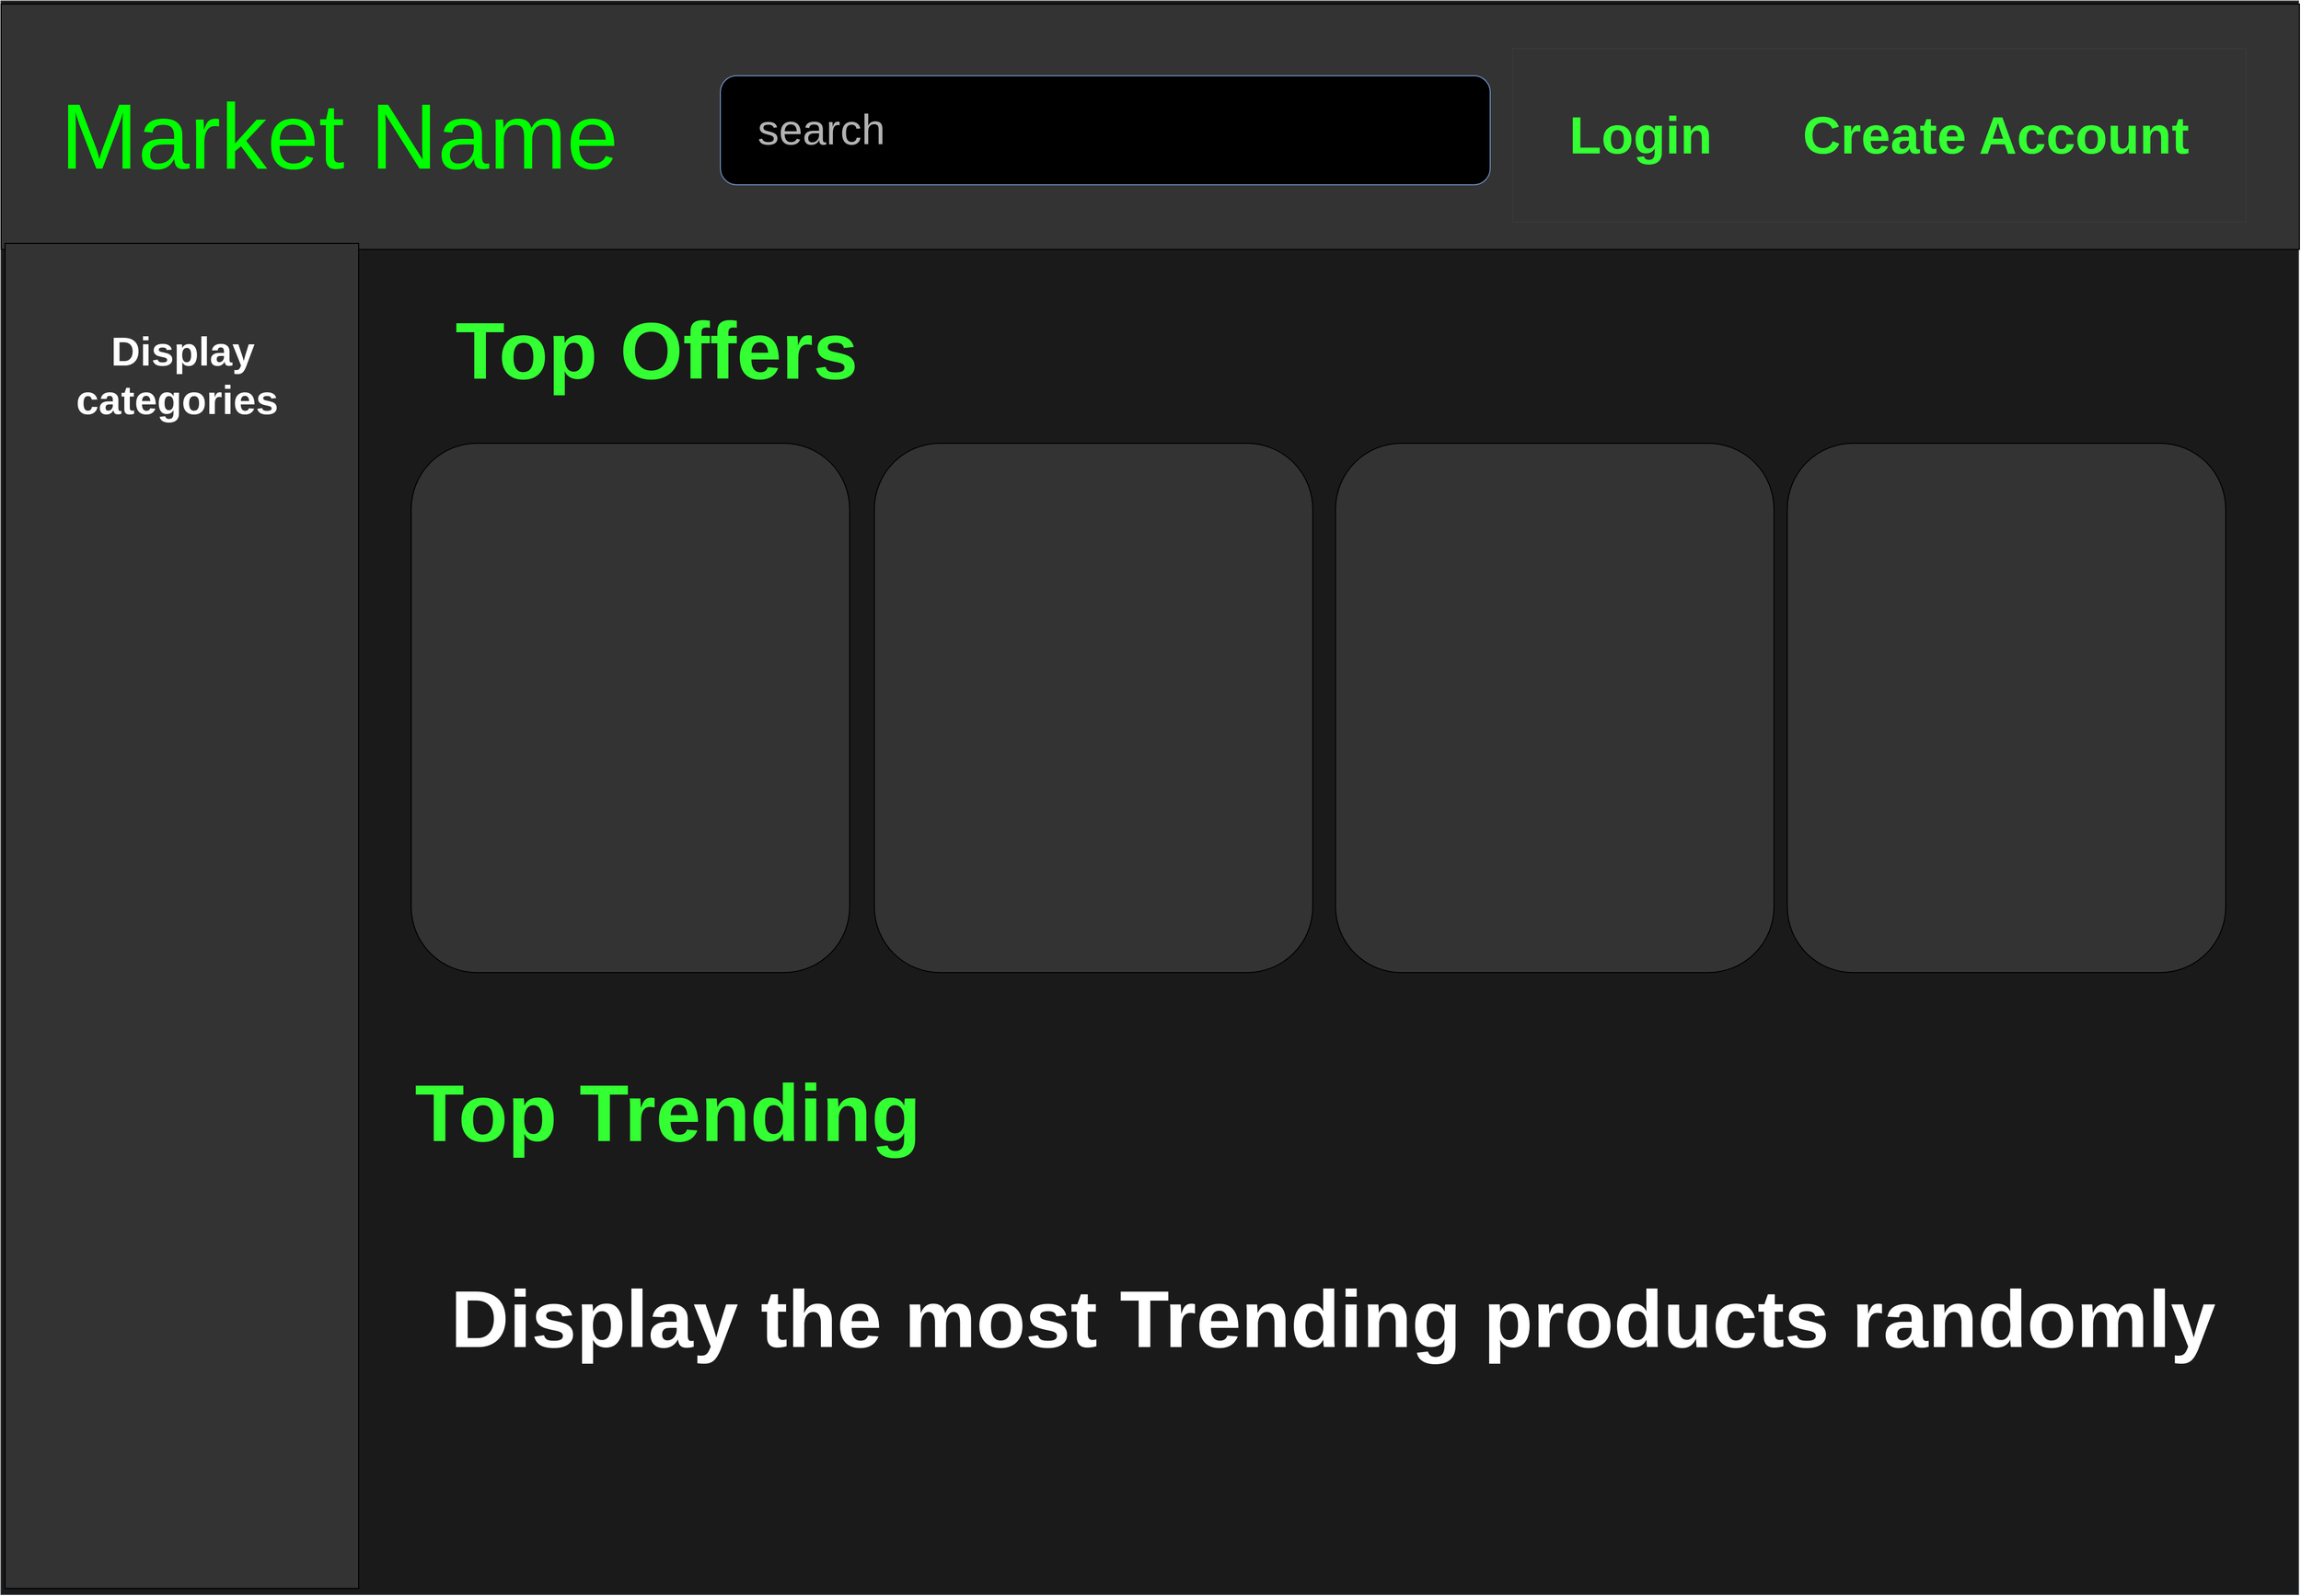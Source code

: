 <mxfile version="24.7.7" pages="5">
  <diagram name="Main Interface" id="EbF2326kZMwRx8eMUAS_">
    <mxGraphModel dx="3084" dy="2024" grid="1" gridSize="6" guides="1" tooltips="1" connect="1" arrows="1" fold="1" page="1" pageScale="1" pageWidth="2336" pageHeight="1654" background="none" math="0" shadow="0">
      <root>
        <mxCell id="0" />
        <mxCell id="1" parent="0" />
        <mxCell id="XUUatiIXPWmPjCgq8tIr-1" value="" style="rounded=0;whiteSpace=wrap;html=1;fillColor=#1A1A1A;strokeColor=#36393d;" parent="1" vertex="1">
          <mxGeometry x="30" y="36" width="2274" height="1578" as="geometry" />
        </mxCell>
        <mxCell id="xzuJ9RJnWOzTokdqVB3_-3" value="&lt;font color=&quot;#ffffff&quot; size=&quot;1&quot; style=&quot;&quot;&gt;&lt;b style=&quot;font-size: 80px;&quot;&gt;Display the most Trending products randomly&lt;/b&gt;&lt;/font&gt;" style="text;html=1;align=center;verticalAlign=middle;whiteSpace=wrap;rounded=0;" parent="1" vertex="1">
          <mxGeometry x="420" y="1212" width="1857" height="258" as="geometry" />
        </mxCell>
        <mxCell id="VBo3vPaSQrfKRQS8rtGB-1" value="" style="rounded=0;whiteSpace=wrap;html=1;fillColor=#333333;" vertex="1" parent="1">
          <mxGeometry x="30" y="39" width="2275" height="243" as="geometry" />
        </mxCell>
        <UserObject label="&lt;span style=&quot;font-size: 52px;&quot;&gt;&lt;b&gt;&lt;font color=&quot;#33ff33&quot;&gt;Login&lt;span style=&quot;white-space: pre;&quot;&gt;&#x9;&lt;/span&gt;Create Account&lt;/font&gt;&lt;/b&gt;&lt;/span&gt;" link="data:page/id,59rd_4bV0ZtgQvLaxmSP" id="xzuJ9RJnWOzTokdqVB3_-4">
          <mxCell style="text;html=1;align=center;verticalAlign=middle;whiteSpace=wrap;rounded=0;fillColor=none;strokeColor=#36393d;" parent="1" vertex="1">
            <mxGeometry x="1526" y="83" width="726" height="172" as="geometry" />
          </mxCell>
        </UserObject>
        <UserObject label="&lt;font color=&quot;#b3b3b3&quot; style=&quot;font-size: 42px;&quot;&gt;&amp;nbsp; &amp;nbsp;search&lt;/font&gt;" link="data:page/id,WPZn62eoKK8UrivS1Dtk" id="6lLXzWwEAh-M-BNG1uh3-1">
          <mxCell style="rounded=1;whiteSpace=wrap;html=1;align=left;fillColor=#000000;strokeColor=#6c8ebf;" parent="1" vertex="1">
            <mxGeometry x="742" y="110" width="762" height="108" as="geometry" />
          </mxCell>
        </UserObject>
        <mxCell id="VBo3vPaSQrfKRQS8rtGB-2" value="" style="rounded=0;whiteSpace=wrap;html=1;fillColor=#333333;" vertex="1" parent="1">
          <mxGeometry x="34" y="276" width="350" height="1332" as="geometry" />
        </mxCell>
        <mxCell id="N-gZQHD46hhp4akGLY67-2" value="&lt;font color=&quot;#00ff00&quot; style=&quot;font-size: 92px;&quot;&gt;Market Name&lt;/font&gt;" style="text;html=1;align=center;verticalAlign=middle;whiteSpace=wrap;rounded=0;" vertex="1" parent="1">
          <mxGeometry x="29" y="44" width="672" height="252" as="geometry" />
        </mxCell>
        <mxCell id="VBo3vPaSQrfKRQS8rtGB-3" value="&lt;font color=&quot;#33ff33&quot; size=&quot;1&quot; style=&quot;&quot;&gt;&lt;b style=&quot;font-size: 80px;&quot;&gt;Top Trending&lt;/b&gt;&lt;/font&gt;" style="text;html=1;align=center;verticalAlign=middle;whiteSpace=wrap;rounded=0;" vertex="1" parent="1">
          <mxGeometry x="393" y="1035" width="594" height="204" as="geometry" />
        </mxCell>
        <mxCell id="U8epDHk4wiHV-I5X7zq0-1" value="&lt;font color=&quot;#ffffff&quot; size=&quot;1&quot; style=&quot;&quot;&gt;&lt;b style=&quot;font-size: 40px;&quot;&gt;Display categories&amp;nbsp;&lt;/b&gt;&lt;/font&gt;" style="text;html=1;align=center;verticalAlign=middle;whiteSpace=wrap;rounded=0;" vertex="1" parent="1">
          <mxGeometry x="48" y="306" width="324" height="200" as="geometry" />
        </mxCell>
        <mxCell id="VBo3vPaSQrfKRQS8rtGB-5" value="&lt;font color=&quot;#33ff33&quot; size=&quot;1&quot; style=&quot;&quot;&gt;&lt;b style=&quot;font-size: 80px;&quot;&gt;Top Offers&lt;/b&gt;&lt;/font&gt;" style="text;html=1;align=center;verticalAlign=middle;whiteSpace=wrap;rounded=0;" vertex="1" parent="1">
          <mxGeometry x="382" y="280" width="594" height="204" as="geometry" />
        </mxCell>
        <mxCell id="U8epDHk4wiHV-I5X7zq0-2" value="" style="rounded=1;whiteSpace=wrap;html=1;fillColor=#333333;" vertex="1" parent="1">
          <mxGeometry x="436" y="474" width="433.971" height="524.15" as="geometry" />
        </mxCell>
        <mxCell id="U8epDHk4wiHV-I5X7zq0-3" value="" style="rounded=1;whiteSpace=wrap;html=1;fillColor=#333333;" vertex="1" parent="1">
          <mxGeometry x="894.393" y="474" width="433.971" height="524.15" as="geometry" />
        </mxCell>
        <mxCell id="U8epDHk4wiHV-I5X7zq0-4" value="" style="rounded=1;whiteSpace=wrap;html=1;fillColor=#333333;" vertex="1" parent="1">
          <mxGeometry x="1350.908" y="474" width="433.971" height="524.15" as="geometry" />
        </mxCell>
        <mxCell id="U8epDHk4wiHV-I5X7zq0-5" value="" style="rounded=1;whiteSpace=wrap;html=1;fillColor=#333333;" vertex="1" parent="1">
          <mxGeometry x="1798.029" y="474" width="433.971" height="524.15" as="geometry" />
        </mxCell>
      </root>
    </mxGraphModel>
  </diagram>
  <diagram id="59rd_4bV0ZtgQvLaxmSP" name="Login dialog">
    <mxGraphModel dx="643" dy="422" grid="1" gridSize="6" guides="1" tooltips="1" connect="1" arrows="1" fold="1" page="1" pageScale="1" pageWidth="400" pageHeight="420" background="#D4E1F5" math="0" shadow="0">
      <root>
        <mxCell id="0" />
        <mxCell id="1" parent="0" />
        <mxCell id="x1iLHMzqx-KYeWFBfRGT-2" value="" style="rounded=1;whiteSpace=wrap;html=1;" parent="1" vertex="1">
          <mxGeometry x="110" y="168" width="180" height="24" as="geometry" />
        </mxCell>
        <mxCell id="x1iLHMzqx-KYeWFBfRGT-3" value="" style="rounded=1;whiteSpace=wrap;html=1;" parent="1" vertex="1">
          <mxGeometry x="110" y="210" width="180" height="24" as="geometry" />
        </mxCell>
        <mxCell id="rf-HVW4D9Cupzn0DavtZ-1" value="&lt;font color=&quot;#808080&quot; style=&quot;font-size: 11px;&quot;&gt;Enter Username&amp;nbsp;&lt;/font&gt;" style="text;html=1;align=center;verticalAlign=middle;whiteSpace=wrap;rounded=0;" parent="1" vertex="1">
          <mxGeometry x="126" y="168" width="144" height="24" as="geometry" />
        </mxCell>
        <mxCell id="rf-HVW4D9Cupzn0DavtZ-2" value="&lt;font color=&quot;#666666&quot; style=&quot;font-size: 11px;&quot;&gt;Enter Password&amp;nbsp;&lt;/font&gt;" style="text;html=1;align=center;verticalAlign=middle;whiteSpace=wrap;rounded=0;" parent="1" vertex="1">
          <mxGeometry x="128" y="210" width="144" height="24" as="geometry" />
        </mxCell>
        <mxCell id="rf-HVW4D9Cupzn0DavtZ-3" value="&lt;b&gt;Login or create account page&lt;/b&gt;" style="text;html=1;align=center;verticalAlign=middle;whiteSpace=wrap;rounded=0;" parent="1" vertex="1">
          <mxGeometry x="128" y="60" width="150" height="48" as="geometry" />
        </mxCell>
        <UserObject label="&lt;span style=&quot;color: rgb(0, 0, 255);&quot;&gt;Submit&lt;/span&gt;" id="rf-HVW4D9Cupzn0DavtZ-4">
          <mxCell style="rounded=1;whiteSpace=wrap;html=1;" parent="1" vertex="1">
            <mxGeometry x="173" y="282" width="54" height="24" as="geometry" />
          </mxCell>
        </UserObject>
        <mxCell id="j0CuDSuO1qwXUcyolXVN-12" value="" style="group" vertex="1" connectable="0" parent="1">
          <mxGeometry x="23" y="13" width="48" height="50" as="geometry" />
        </mxCell>
        <mxCell id="j0CuDSuO1qwXUcyolXVN-6" value="" style="ellipse;whiteSpace=wrap;html=1;aspect=fixed;movable=1;resizable=1;rotatable=1;deletable=1;editable=1;locked=0;connectable=1;" vertex="1" parent="j0CuDSuO1qwXUcyolXVN-12">
          <mxGeometry width="48" height="48" as="geometry" />
        </mxCell>
        <mxCell id="j0CuDSuO1qwXUcyolXVN-9" value="" style="endArrow=classic;html=1;rounded=0;strokeWidth=4;movable=1;resizable=1;rotatable=1;deletable=1;editable=1;locked=0;connectable=1;" edge="1" parent="j0CuDSuO1qwXUcyolXVN-12">
          <mxGeometry width="50" height="50" relative="1" as="geometry">
            <mxPoint x="38.667" y="24.833" as="sourcePoint" />
            <mxPoint x="6.667" y="24.833" as="targetPoint" />
          </mxGeometry>
        </mxCell>
      </root>
    </mxGraphModel>
  </diagram>
  <diagram id="WPZn62eoKK8UrivS1Dtk" name="Items Display">
    <mxGraphModel dx="1285" dy="843" grid="1" gridSize="6" guides="1" tooltips="1" connect="1" arrows="1" fold="1" page="1" pageScale="1" pageWidth="1169" pageHeight="827" background="#FFF4C3" math="0" shadow="0">
      <root>
        <mxCell id="0" />
        <mxCell id="1" parent="0" />
        <mxCell id="tSSSgCkePqcqIxtd7b1e-1" value="Filter by&amp;nbsp;" style="rounded=0;whiteSpace=wrap;html=1;" parent="1" vertex="1">
          <mxGeometry x="24" y="12" width="1128" height="84" as="geometry" />
        </mxCell>
        <mxCell id="Uzx6i72pVEPGWRt_Njh_-1" value="" style="group" vertex="1" connectable="0" parent="1">
          <mxGeometry x="18" y="108" width="48" height="50" as="geometry" />
        </mxCell>
        <mxCell id="Uzx6i72pVEPGWRt_Njh_-2" value="" style="ellipse;whiteSpace=wrap;html=1;aspect=fixed;movable=1;resizable=1;rotatable=1;deletable=1;editable=1;locked=0;connectable=1;" vertex="1" parent="Uzx6i72pVEPGWRt_Njh_-1">
          <mxGeometry width="48" height="48" as="geometry" />
        </mxCell>
        <mxCell id="Uzx6i72pVEPGWRt_Njh_-3" value="" style="endArrow=classic;html=1;rounded=0;strokeWidth=4;movable=1;resizable=1;rotatable=1;deletable=1;editable=1;locked=0;connectable=1;" edge="1" parent="Uzx6i72pVEPGWRt_Njh_-1">
          <mxGeometry width="50" height="50" relative="1" as="geometry">
            <mxPoint x="38.667" y="24.833" as="sourcePoint" />
            <mxPoint x="6.667" y="24.833" as="targetPoint" />
          </mxGeometry>
        </mxCell>
      </root>
    </mxGraphModel>
  </diagram>
  <diagram id="pFgOeBAD-N0XeRKWl_8A" name="Specific Item Display">
    <mxGraphModel dx="771" dy="506" grid="1" gridSize="6" guides="1" tooltips="1" connect="1" arrows="1" fold="1" page="1" pageScale="1" pageWidth="827" pageHeight="583" background="#D4E1F5" math="0" shadow="0">
      <root>
        <mxCell id="0" />
        <mxCell id="1" parent="0" />
        <mxCell id="TpgmQ5fFr3FhhFVrTgOk-1" value="&lt;font color=&quot;#ffffff&quot; style=&quot;font-size: 42px;&quot;&gt;&lt;b&gt;Image&lt;/b&gt;&lt;/font&gt;" style="rounded=0;whiteSpace=wrap;html=1;fillColor=#d80073;strokeColor=#A50040;fontColor=#ffffff;" parent="1" vertex="1">
          <mxGeometry x="41" y="20" width="228" height="252" as="geometry" />
        </mxCell>
        <mxCell id="TpgmQ5fFr3FhhFVrTgOk-2" value="&lt;font style=&quot;font-size: 35px;&quot;&gt;&lt;b style=&quot;&quot;&gt;Name&lt;/b&gt;&lt;/font&gt;&lt;div style=&quot;font-size: 35px;&quot;&gt;&lt;font style=&quot;font-size: 35px;&quot;&gt;&lt;b style=&quot;&quot;&gt;Price&lt;span style=&quot;white-space: pre;&quot;&gt;&#x9;&lt;span style=&quot;white-space: pre;&quot;&gt;&#x9;&lt;/span&gt;&lt;/span&gt;EGP&lt;/b&gt;&lt;/font&gt;&lt;/div&gt;&lt;div style=&quot;font-size: 35px;&quot;&gt;&lt;b&gt;&lt;font style=&quot;font-size: 35px;&quot;&gt;Company&lt;/font&gt;&lt;/b&gt;&lt;/div&gt;&lt;div style=&quot;font-size: 35px;&quot;&gt;&lt;b&gt;&lt;font style=&quot;font-size: 35px;&quot;&gt;Discount&lt;/font&gt;&lt;/b&gt;&lt;/div&gt;&lt;div style=&quot;font-size: 35px;&quot;&gt;&lt;b style=&quot;&quot;&gt;&lt;font style=&quot;font-size: 35px;&quot;&gt;Available remaining&amp;nbsp;&lt;/font&gt;&lt;/b&gt;&lt;/div&gt;" style="text;html=1;align=left;verticalAlign=middle;whiteSpace=wrap;rounded=0;" parent="1" vertex="1">
          <mxGeometry x="288" y="20" width="474" height="244" as="geometry" />
        </mxCell>
        <mxCell id="TpgmQ5fFr3FhhFVrTgOk-3" value="&lt;font size=&quot;1&quot; style=&quot;&quot;&gt;&lt;b style=&quot;font-size: 40px;&quot;&gt;Description&lt;/b&gt;&lt;/font&gt;" style="rounded=0;whiteSpace=wrap;html=1;fillColor=#dae8fc;strokeColor=#6c8ebf;" parent="1" vertex="1">
          <mxGeometry x="42" y="360" width="738" height="204" as="geometry" />
        </mxCell>
        <mxCell id="TpgmQ5fFr3FhhFVrTgOk-4" value="&lt;font size=&quot;1&quot; style=&quot;&quot;&gt;&lt;b style=&quot;font-size: 30px;&quot;&gt;Rate&lt;/b&gt;&lt;/font&gt;" style="text;html=1;align=center;verticalAlign=middle;whiteSpace=wrap;rounded=0;" parent="1" vertex="1">
          <mxGeometry x="86" y="272" width="142" height="58" as="geometry" />
        </mxCell>
        <mxCell id="SOolD-1jZnSDaNB61UOm-1" value="" style="group" vertex="1" connectable="0" parent="1">
          <mxGeometry x="12" y="13" width="48" height="50" as="geometry" />
        </mxCell>
        <mxCell id="SOolD-1jZnSDaNB61UOm-2" value="" style="ellipse;whiteSpace=wrap;html=1;aspect=fixed;movable=1;resizable=1;rotatable=1;deletable=1;editable=1;locked=0;connectable=1;" vertex="1" parent="SOolD-1jZnSDaNB61UOm-1">
          <mxGeometry width="48" height="48" as="geometry" />
        </mxCell>
        <mxCell id="SOolD-1jZnSDaNB61UOm-3" value="" style="endArrow=classic;html=1;rounded=0;strokeWidth=4;movable=1;resizable=1;rotatable=1;deletable=1;editable=1;locked=0;connectable=1;" edge="1" parent="SOolD-1jZnSDaNB61UOm-1">
          <mxGeometry width="50" height="50" relative="1" as="geometry">
            <mxPoint x="38.667" y="24.833" as="sourcePoint" />
            <mxPoint x="6.667" y="24.833" as="targetPoint" />
          </mxGeometry>
        </mxCell>
      </root>
    </mxGraphModel>
  </diagram>
  <diagram id="BgCEZD6uOb7x0Q_nauwx" name="User Profile">
    <mxGraphModel dx="771" dy="506" grid="1" gridSize="6" guides="1" tooltips="1" connect="1" arrows="1" fold="1" page="1" pageScale="1" pageWidth="583" pageHeight="827" background="#FFF4C3" math="0" shadow="0">
      <root>
        <mxCell id="0" />
        <mxCell id="1" parent="0" />
        <mxCell id="rttZavr03ZK6qaGmpAeC-1" value="&lt;font style=&quot;font-size: 30px;&quot;&gt;Name (Username)&lt;/font&gt;" style="text;html=1;align=center;verticalAlign=middle;whiteSpace=wrap;rounded=0;" parent="1" vertex="1">
          <mxGeometry x="18" y="72" width="282" height="54" as="geometry" />
        </mxCell>
        <mxCell id="eghzk9UouTgf2mmaaAtm-1" value="" style="group" vertex="1" connectable="0" parent="1">
          <mxGeometry x="18" y="13" width="48" height="50" as="geometry" />
        </mxCell>
        <mxCell id="eghzk9UouTgf2mmaaAtm-2" value="" style="ellipse;whiteSpace=wrap;html=1;aspect=fixed;movable=1;resizable=1;rotatable=1;deletable=1;editable=1;locked=0;connectable=1;" vertex="1" parent="eghzk9UouTgf2mmaaAtm-1">
          <mxGeometry width="48" height="48" as="geometry" />
        </mxCell>
        <mxCell id="eghzk9UouTgf2mmaaAtm-3" value="" style="endArrow=classic;html=1;rounded=0;strokeWidth=4;movable=1;resizable=1;rotatable=1;deletable=1;editable=1;locked=0;connectable=1;" edge="1" parent="eghzk9UouTgf2mmaaAtm-1">
          <mxGeometry width="50" height="50" relative="1" as="geometry">
            <mxPoint x="38.667" y="24.833" as="sourcePoint" />
            <mxPoint x="6.667" y="24.833" as="targetPoint" />
          </mxGeometry>
        </mxCell>
      </root>
    </mxGraphModel>
  </diagram>
</mxfile>

